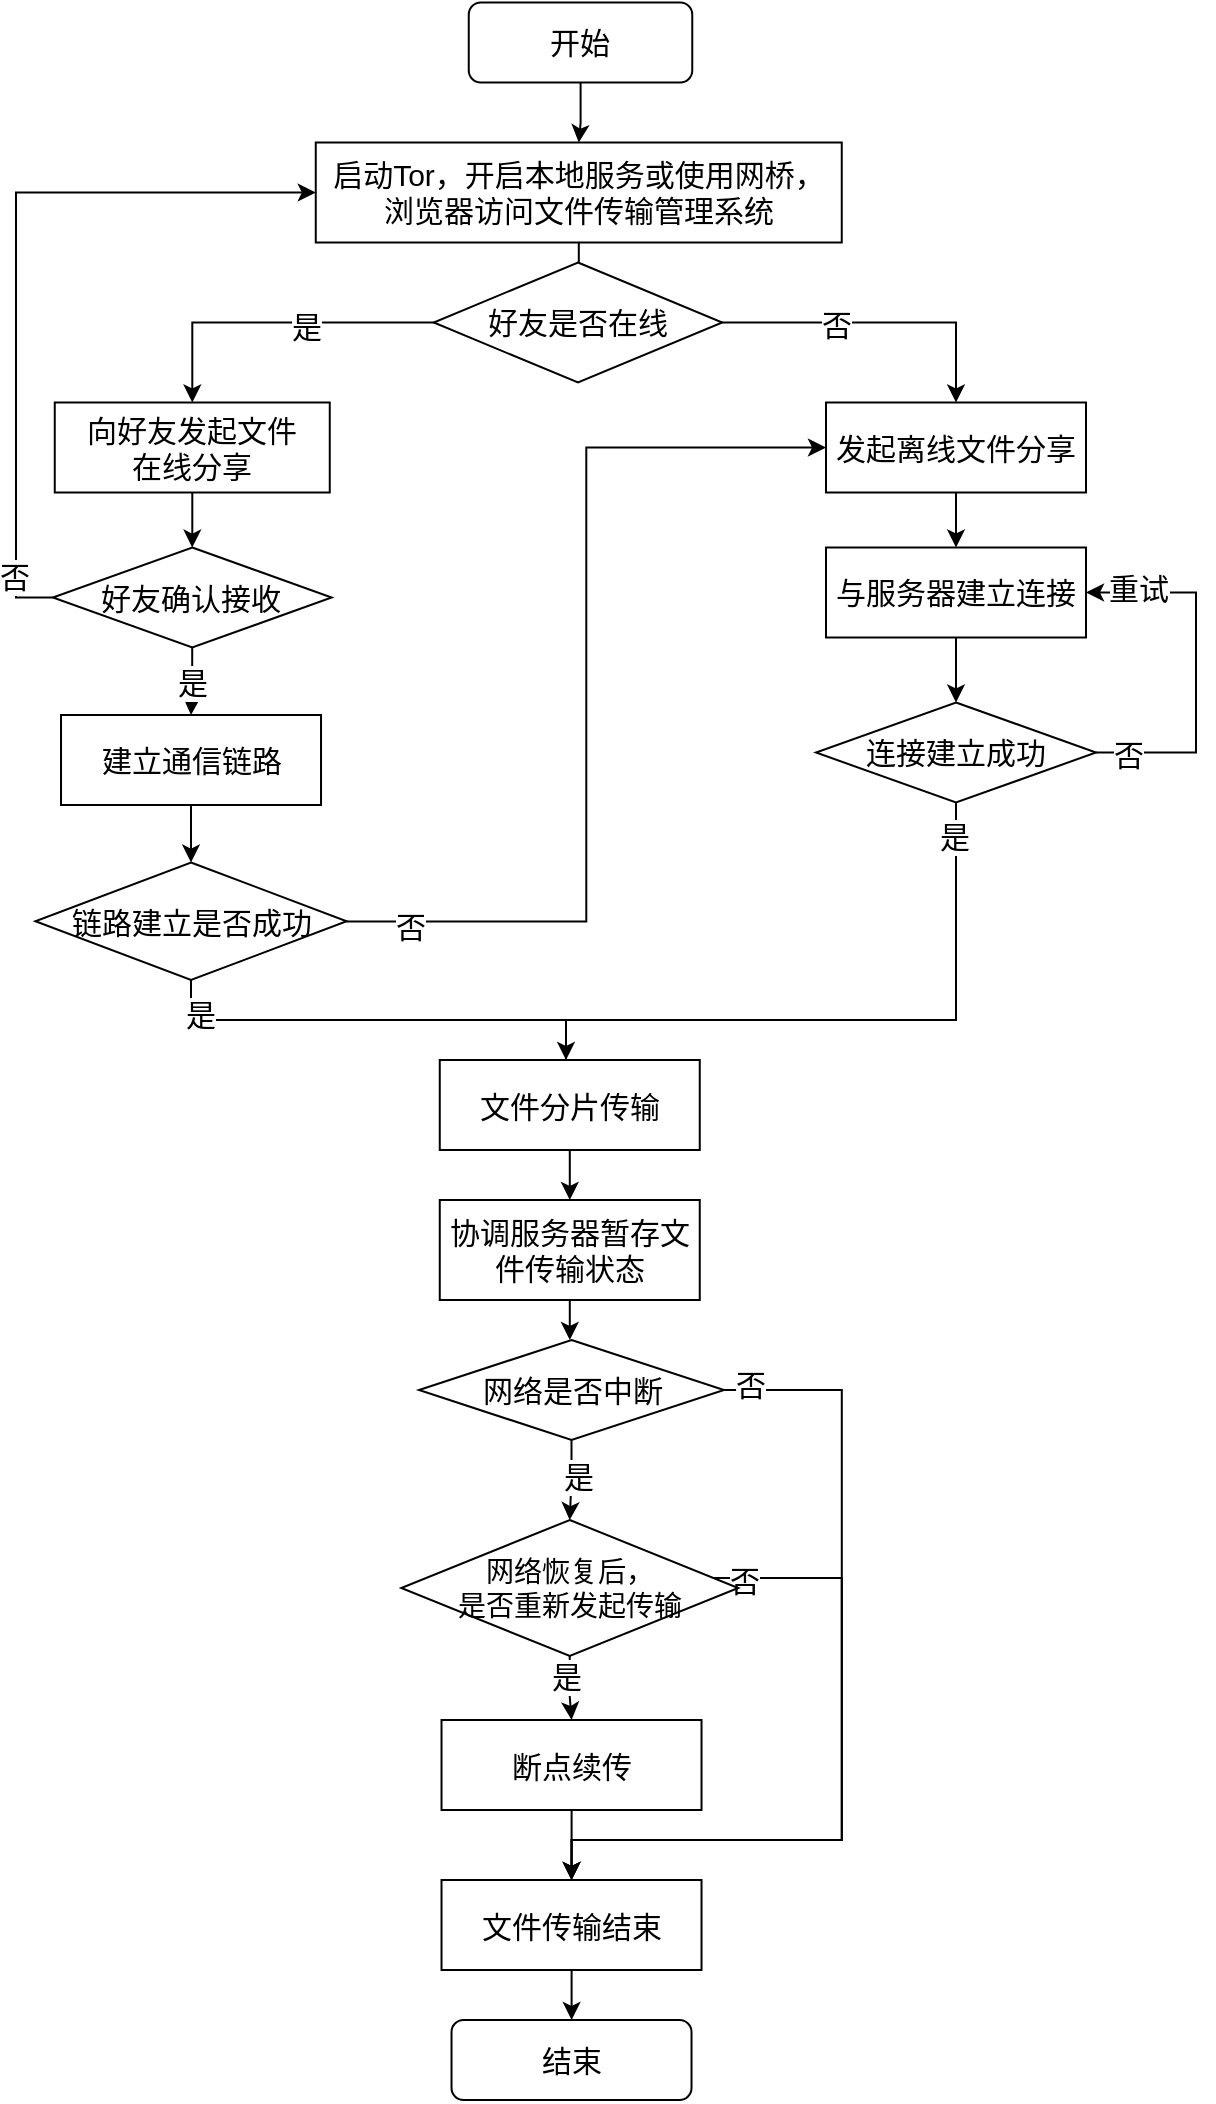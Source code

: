 <mxfile version="14.6.12" type="github">
  <diagram id="kkxicVWJ4khZdMPzZSkg" name="Page-1">
    <mxGraphModel dx="903" dy="589" grid="1" gridSize="10" guides="1" tooltips="1" connect="1" arrows="1" fold="1" page="1" pageScale="1" pageWidth="1654" pageHeight="2336" math="0" shadow="0">
      <root>
        <mxCell id="0" />
        <mxCell id="1" parent="0" />
        <mxCell id="E08MiePJ2XD23bQXPZum-11" value="" style="edgeStyle=orthogonalEdgeStyle;rounded=0;orthogonalLoop=1;jettySize=auto;html=1;fontSize=15;" parent="1" source="E08MiePJ2XD23bQXPZum-1" target="E08MiePJ2XD23bQXPZum-10" edge="1">
          <mxGeometry relative="1" as="geometry" />
        </mxCell>
        <mxCell id="E08MiePJ2XD23bQXPZum-1" value="开始" style="rounded=1;whiteSpace=wrap;html=1;fontSize=15;" parent="1" vertex="1">
          <mxGeometry x="386.38" y="271.25" width="111.75" height="40" as="geometry" />
        </mxCell>
        <mxCell id="E08MiePJ2XD23bQXPZum-73" value="" style="edgeStyle=orthogonalEdgeStyle;rounded=0;orthogonalLoop=1;jettySize=auto;html=1;fontSize=15;" parent="1" source="E08MiePJ2XD23bQXPZum-10" target="E08MiePJ2XD23bQXPZum-12" edge="1">
          <mxGeometry relative="1" as="geometry" />
        </mxCell>
        <mxCell id="E08MiePJ2XD23bQXPZum-10" value="启动Tor，开启本地服务或使用网桥，&lt;br style=&quot;font-size: 15px;&quot;&gt;浏览器访问文件传输管理系统" style="rounded=0;whiteSpace=wrap;html=1;fontSize=15;" parent="1" vertex="1">
          <mxGeometry x="309.88" y="341.25" width="263" height="50" as="geometry" />
        </mxCell>
        <mxCell id="E08MiePJ2XD23bQXPZum-15" value="" style="edgeStyle=orthogonalEdgeStyle;rounded=0;orthogonalLoop=1;jettySize=auto;html=1;fontSize=15;" parent="1" source="E08MiePJ2XD23bQXPZum-12" target="E08MiePJ2XD23bQXPZum-14" edge="1">
          <mxGeometry relative="1" as="geometry" />
        </mxCell>
        <mxCell id="E08MiePJ2XD23bQXPZum-16" value="是" style="edgeLabel;html=1;align=center;verticalAlign=middle;resizable=0;points=[];fontSize=15;" parent="E08MiePJ2XD23bQXPZum-15" vertex="1" connectable="0">
          <mxGeometry x="-0.2" y="1" relative="1" as="geometry">
            <mxPoint as="offset" />
          </mxGeometry>
        </mxCell>
        <mxCell id="E08MiePJ2XD23bQXPZum-19" value="" style="edgeStyle=orthogonalEdgeStyle;rounded=0;orthogonalLoop=1;jettySize=auto;html=1;fontSize=15;entryX=0.5;entryY=0;entryDx=0;entryDy=0;exitX=1;exitY=0.5;exitDx=0;exitDy=0;" parent="1" source="E08MiePJ2XD23bQXPZum-12" target="E08MiePJ2XD23bQXPZum-18" edge="1">
          <mxGeometry relative="1" as="geometry">
            <Array as="points">
              <mxPoint x="630" y="431.25" />
            </Array>
          </mxGeometry>
        </mxCell>
        <mxCell id="E08MiePJ2XD23bQXPZum-20" value="否" style="edgeLabel;html=1;align=center;verticalAlign=middle;resizable=0;points=[];fontSize=15;" parent="E08MiePJ2XD23bQXPZum-19" vertex="1" connectable="0">
          <mxGeometry x="-0.678" y="2" relative="1" as="geometry">
            <mxPoint x="32" y="2" as="offset" />
          </mxGeometry>
        </mxCell>
        <mxCell id="E08MiePJ2XD23bQXPZum-12" value="好友是否在线" style="rhombus;whiteSpace=wrap;html=1;rounded=0;fontSize=15;" parent="1" vertex="1">
          <mxGeometry x="368.88" y="401.25" width="144.25" height="60" as="geometry" />
        </mxCell>
        <mxCell id="E08MiePJ2XD23bQXPZum-22" value="" style="edgeStyle=orthogonalEdgeStyle;rounded=0;orthogonalLoop=1;jettySize=auto;html=1;fontSize=15;" parent="1" source="E08MiePJ2XD23bQXPZum-14" target="E08MiePJ2XD23bQXPZum-21" edge="1">
          <mxGeometry relative="1" as="geometry" />
        </mxCell>
        <mxCell id="E08MiePJ2XD23bQXPZum-14" value="向好友发起文件&lt;br style=&quot;font-size: 15px;&quot;&gt;在线分享" style="rounded=0;whiteSpace=wrap;html=1;fontSize=15;" parent="1" vertex="1">
          <mxGeometry x="179.38" y="471.25" width="137.5" height="45" as="geometry" />
        </mxCell>
        <mxCell id="E08MiePJ2XD23bQXPZum-32" value="" style="edgeStyle=orthogonalEdgeStyle;rounded=0;orthogonalLoop=1;jettySize=auto;html=1;fontSize=15;" parent="1" source="E08MiePJ2XD23bQXPZum-18" target="E08MiePJ2XD23bQXPZum-31" edge="1">
          <mxGeometry relative="1" as="geometry" />
        </mxCell>
        <mxCell id="E08MiePJ2XD23bQXPZum-18" value="发起离线文件分享" style="whiteSpace=wrap;html=1;rounded=0;fontSize=15;" parent="1" vertex="1">
          <mxGeometry x="565" y="471.25" width="130" height="45" as="geometry" />
        </mxCell>
        <mxCell id="E08MiePJ2XD23bQXPZum-24" value="是" style="edgeStyle=orthogonalEdgeStyle;rounded=0;orthogonalLoop=1;jettySize=auto;html=1;fontSize=15;" parent="1" source="E08MiePJ2XD23bQXPZum-21" target="E08MiePJ2XD23bQXPZum-23" edge="1">
          <mxGeometry relative="1" as="geometry" />
        </mxCell>
        <mxCell id="E08MiePJ2XD23bQXPZum-67" style="edgeStyle=orthogonalEdgeStyle;rounded=0;orthogonalLoop=1;jettySize=auto;html=1;fontSize=15;entryX=0;entryY=0.5;entryDx=0;entryDy=0;" parent="1" source="E08MiePJ2XD23bQXPZum-21" target="E08MiePJ2XD23bQXPZum-10" edge="1">
          <mxGeometry relative="1" as="geometry">
            <mxPoint x="180" y="331.25" as="targetPoint" />
            <Array as="points">
              <mxPoint x="160" y="569" />
              <mxPoint x="160" y="366" />
            </Array>
          </mxGeometry>
        </mxCell>
        <mxCell id="E08MiePJ2XD23bQXPZum-68" value="否" style="edgeLabel;html=1;align=center;verticalAlign=middle;resizable=0;points=[];fontSize=15;" parent="E08MiePJ2XD23bQXPZum-67" vertex="1" connectable="0">
          <mxGeometry x="-0.839" y="1" relative="1" as="geometry">
            <mxPoint as="offset" />
          </mxGeometry>
        </mxCell>
        <mxCell id="E08MiePJ2XD23bQXPZum-21" value="好友确认接收" style="rhombus;whiteSpace=wrap;html=1;rounded=0;fontSize=15;" parent="1" vertex="1">
          <mxGeometry x="178.45" y="543.75" width="139.37" height="50" as="geometry" />
        </mxCell>
        <mxCell id="E08MiePJ2XD23bQXPZum-26" value="" style="edgeStyle=orthogonalEdgeStyle;rounded=0;orthogonalLoop=1;jettySize=auto;html=1;fontSize=15;" parent="1" source="E08MiePJ2XD23bQXPZum-23" target="E08MiePJ2XD23bQXPZum-25" edge="1">
          <mxGeometry relative="1" as="geometry" />
        </mxCell>
        <mxCell id="E08MiePJ2XD23bQXPZum-23" value="建立通信链路" style="whiteSpace=wrap;html=1;rounded=0;fontSize=15;" parent="1" vertex="1">
          <mxGeometry x="182.51" y="627.5" width="130" height="45" as="geometry" />
        </mxCell>
        <mxCell id="E08MiePJ2XD23bQXPZum-27" style="edgeStyle=orthogonalEdgeStyle;rounded=0;orthogonalLoop=1;jettySize=auto;html=1;entryX=0;entryY=0.5;entryDx=0;entryDy=0;fontSize=15;" parent="1" source="E08MiePJ2XD23bQXPZum-25" target="E08MiePJ2XD23bQXPZum-18" edge="1">
          <mxGeometry relative="1" as="geometry" />
        </mxCell>
        <mxCell id="E08MiePJ2XD23bQXPZum-28" value="否" style="edgeLabel;html=1;align=center;verticalAlign=middle;resizable=0;points=[];fontSize=15;" parent="E08MiePJ2XD23bQXPZum-27" vertex="1" connectable="0">
          <mxGeometry x="-0.866" y="-2" relative="1" as="geometry">
            <mxPoint as="offset" />
          </mxGeometry>
        </mxCell>
        <mxCell id="E08MiePJ2XD23bQXPZum-45" value="" style="edgeStyle=orthogonalEdgeStyle;rounded=0;orthogonalLoop=1;jettySize=auto;html=1;fontSize=15;" parent="1" source="E08MiePJ2XD23bQXPZum-25" edge="1">
          <mxGeometry relative="1" as="geometry">
            <mxPoint x="435" y="820" as="targetPoint" />
            <Array as="points">
              <mxPoint x="248" y="780" />
              <mxPoint x="435" y="780" />
            </Array>
          </mxGeometry>
        </mxCell>
        <mxCell id="E08MiePJ2XD23bQXPZum-49" value="是" style="edgeLabel;html=1;align=center;verticalAlign=middle;resizable=0;points=[];fontSize=15;" parent="E08MiePJ2XD23bQXPZum-45" vertex="1" connectable="0">
          <mxGeometry x="-0.865" y="4" relative="1" as="geometry">
            <mxPoint as="offset" />
          </mxGeometry>
        </mxCell>
        <mxCell id="E08MiePJ2XD23bQXPZum-25" value="链路建立是否成功" style="rhombus;whiteSpace=wrap;html=1;rounded=0;fontSize=15;" parent="1" vertex="1">
          <mxGeometry x="169.69" y="701.25" width="155.63" height="58.75" as="geometry" />
        </mxCell>
        <mxCell id="E08MiePJ2XD23bQXPZum-70" value="" style="edgeStyle=orthogonalEdgeStyle;rounded=0;orthogonalLoop=1;jettySize=auto;html=1;fontSize=15;" parent="1" source="E08MiePJ2XD23bQXPZum-29" target="E08MiePJ2XD23bQXPZum-69" edge="1">
          <mxGeometry relative="1" as="geometry" />
        </mxCell>
        <mxCell id="E08MiePJ2XD23bQXPZum-29" value="文件分片传输" style="whiteSpace=wrap;html=1;rounded=0;fontSize=15;" parent="1" vertex="1">
          <mxGeometry x="371.88" y="800" width="130" height="45" as="geometry" />
        </mxCell>
        <mxCell id="E08MiePJ2XD23bQXPZum-34" value="" style="edgeStyle=orthogonalEdgeStyle;rounded=0;orthogonalLoop=1;jettySize=auto;html=1;fontSize=15;" parent="1" source="E08MiePJ2XD23bQXPZum-31" target="E08MiePJ2XD23bQXPZum-33" edge="1">
          <mxGeometry relative="1" as="geometry" />
        </mxCell>
        <mxCell id="E08MiePJ2XD23bQXPZum-31" value="与服务器建立连接" style="whiteSpace=wrap;html=1;rounded=0;fontSize=15;" parent="1" vertex="1">
          <mxGeometry x="565" y="543.75" width="130" height="45" as="geometry" />
        </mxCell>
        <mxCell id="E08MiePJ2XD23bQXPZum-35" style="edgeStyle=orthogonalEdgeStyle;rounded=0;orthogonalLoop=1;jettySize=auto;html=1;entryX=1;entryY=0.5;entryDx=0;entryDy=0;fontSize=15;" parent="1" source="E08MiePJ2XD23bQXPZum-33" target="E08MiePJ2XD23bQXPZum-31" edge="1">
          <mxGeometry relative="1" as="geometry">
            <Array as="points">
              <mxPoint x="750" y="646.25" />
              <mxPoint x="750" y="566.25" />
            </Array>
          </mxGeometry>
        </mxCell>
        <mxCell id="E08MiePJ2XD23bQXPZum-36" value="否" style="edgeLabel;html=1;align=center;verticalAlign=middle;resizable=0;points=[];fontSize=15;" parent="E08MiePJ2XD23bQXPZum-35" vertex="1" connectable="0">
          <mxGeometry x="-0.826" relative="1" as="geometry">
            <mxPoint as="offset" />
          </mxGeometry>
        </mxCell>
        <mxCell id="E08MiePJ2XD23bQXPZum-37" value="重试" style="edgeLabel;html=1;align=center;verticalAlign=middle;resizable=0;points=[];fontSize=15;" parent="E08MiePJ2XD23bQXPZum-35" vertex="1" connectable="0">
          <mxGeometry x="0.723" y="-3" relative="1" as="geometry">
            <mxPoint as="offset" />
          </mxGeometry>
        </mxCell>
        <mxCell id="E08MiePJ2XD23bQXPZum-48" style="edgeStyle=orthogonalEdgeStyle;rounded=0;orthogonalLoop=1;jettySize=auto;html=1;fontSize=15;" parent="1" source="E08MiePJ2XD23bQXPZum-33" edge="1">
          <mxGeometry relative="1" as="geometry">
            <mxPoint x="435" y="800" as="targetPoint" />
            <Array as="points">
              <mxPoint x="630" y="780" />
              <mxPoint x="435" y="780" />
            </Array>
          </mxGeometry>
        </mxCell>
        <mxCell id="E08MiePJ2XD23bQXPZum-50" value="是" style="edgeLabel;html=1;align=center;verticalAlign=middle;resizable=0;points=[];fontSize=15;" parent="E08MiePJ2XD23bQXPZum-48" vertex="1" connectable="0">
          <mxGeometry x="-0.899" y="-1" relative="1" as="geometry">
            <mxPoint as="offset" />
          </mxGeometry>
        </mxCell>
        <mxCell id="E08MiePJ2XD23bQXPZum-33" value="连接建立成功" style="rhombus;whiteSpace=wrap;html=1;rounded=0;fontSize=15;" parent="1" vertex="1">
          <mxGeometry x="560" y="621.25" width="140" height="50" as="geometry" />
        </mxCell>
        <mxCell id="E08MiePJ2XD23bQXPZum-59" style="edgeStyle=orthogonalEdgeStyle;rounded=0;orthogonalLoop=1;jettySize=auto;html=1;entryX=0.5;entryY=0;entryDx=0;entryDy=0;fontSize=15;" parent="1" source="E08MiePJ2XD23bQXPZum-41" target="E08MiePJ2XD23bQXPZum-56" edge="1">
          <mxGeometry relative="1" as="geometry">
            <Array as="points">
              <mxPoint x="572.88" y="965" />
              <mxPoint x="572.88" y="1190" />
              <mxPoint x="437.88" y="1190" />
            </Array>
          </mxGeometry>
        </mxCell>
        <mxCell id="E08MiePJ2XD23bQXPZum-60" value="否" style="edgeLabel;html=1;align=center;verticalAlign=middle;resizable=0;points=[];fontSize=15;" parent="E08MiePJ2XD23bQXPZum-59" vertex="1" connectable="0">
          <mxGeometry x="-0.944" y="3" relative="1" as="geometry">
            <mxPoint as="offset" />
          </mxGeometry>
        </mxCell>
        <mxCell id="E08MiePJ2XD23bQXPZum-74" value="" style="edgeStyle=orthogonalEdgeStyle;rounded=0;orthogonalLoop=1;jettySize=auto;html=1;fontSize=15;" parent="1" source="E08MiePJ2XD23bQXPZum-41" target="E08MiePJ2XD23bQXPZum-52" edge="1">
          <mxGeometry relative="1" as="geometry" />
        </mxCell>
        <mxCell id="E08MiePJ2XD23bQXPZum-75" value="是" style="edgeLabel;html=1;align=center;verticalAlign=middle;resizable=0;points=[];fontSize=15;" parent="E08MiePJ2XD23bQXPZum-74" vertex="1" connectable="0">
          <mxGeometry x="-0.15" y="3" relative="1" as="geometry">
            <mxPoint as="offset" />
          </mxGeometry>
        </mxCell>
        <mxCell id="E08MiePJ2XD23bQXPZum-41" value="网络是否中断" style="rhombus;whiteSpace=wrap;html=1;rounded=0;fontSize=15;" parent="1" vertex="1">
          <mxGeometry x="361.51" y="940" width="152.5" height="50" as="geometry" />
        </mxCell>
        <mxCell id="E08MiePJ2XD23bQXPZum-55" value="" style="edgeStyle=orthogonalEdgeStyle;rounded=0;orthogonalLoop=1;jettySize=auto;html=1;fontSize=15;" parent="1" source="E08MiePJ2XD23bQXPZum-52" target="E08MiePJ2XD23bQXPZum-54" edge="1">
          <mxGeometry relative="1" as="geometry" />
        </mxCell>
        <mxCell id="E08MiePJ2XD23bQXPZum-58" value="是" style="edgeLabel;html=1;align=center;verticalAlign=middle;resizable=0;points=[];fontSize=15;" parent="E08MiePJ2XD23bQXPZum-55" vertex="1" connectable="0">
          <mxGeometry x="-0.4" y="-2" relative="1" as="geometry">
            <mxPoint as="offset" />
          </mxGeometry>
        </mxCell>
        <mxCell id="E08MiePJ2XD23bQXPZum-62" style="edgeStyle=orthogonalEdgeStyle;rounded=0;orthogonalLoop=1;jettySize=auto;html=1;entryX=0.5;entryY=0;entryDx=0;entryDy=0;fontSize=15;" parent="1" source="E08MiePJ2XD23bQXPZum-52" target="E08MiePJ2XD23bQXPZum-56" edge="1">
          <mxGeometry relative="1" as="geometry">
            <Array as="points">
              <mxPoint x="572.88" y="1059" />
              <mxPoint x="572.88" y="1190" />
              <mxPoint x="437.88" y="1190" />
            </Array>
          </mxGeometry>
        </mxCell>
        <mxCell id="E08MiePJ2XD23bQXPZum-63" value="否" style="edgeLabel;html=1;align=center;verticalAlign=middle;resizable=0;points=[];fontSize=15;" parent="E08MiePJ2XD23bQXPZum-62" vertex="1" connectable="0">
          <mxGeometry x="-0.92" y="-1" relative="1" as="geometry">
            <mxPoint x="1" as="offset" />
          </mxGeometry>
        </mxCell>
        <mxCell id="E08MiePJ2XD23bQXPZum-52" value="&lt;p&gt;&lt;span style=&quot;font-size: 14px&quot;&gt;网络恢复后，&lt;br&gt;&lt;/span&gt;&lt;span style=&quot;font-size: 14px&quot;&gt;是否重新发起传输&lt;/span&gt;&lt;/p&gt;" style="rhombus;whiteSpace=wrap;html=1;rounded=0;fontSize=14;" parent="1" vertex="1">
          <mxGeometry x="352.64" y="1030" width="168.49" height="68" as="geometry" />
        </mxCell>
        <mxCell id="E08MiePJ2XD23bQXPZum-57" value="" style="edgeStyle=orthogonalEdgeStyle;rounded=0;orthogonalLoop=1;jettySize=auto;html=1;fontSize=15;" parent="1" source="E08MiePJ2XD23bQXPZum-54" target="E08MiePJ2XD23bQXPZum-56" edge="1">
          <mxGeometry relative="1" as="geometry" />
        </mxCell>
        <mxCell id="E08MiePJ2XD23bQXPZum-54" value="断点续传" style="whiteSpace=wrap;html=1;rounded=0;fontSize=15;" parent="1" vertex="1">
          <mxGeometry x="372.76" y="1130" width="130" height="45" as="geometry" />
        </mxCell>
        <mxCell id="E08MiePJ2XD23bQXPZum-65" value="" style="edgeStyle=orthogonalEdgeStyle;rounded=0;orthogonalLoop=1;jettySize=auto;html=1;fontSize=15;" parent="1" source="E08MiePJ2XD23bQXPZum-56" target="E08MiePJ2XD23bQXPZum-64" edge="1">
          <mxGeometry relative="1" as="geometry" />
        </mxCell>
        <mxCell id="E08MiePJ2XD23bQXPZum-56" value="文件传输结束" style="whiteSpace=wrap;html=1;rounded=0;fontSize=15;" parent="1" vertex="1">
          <mxGeometry x="372.76" y="1210" width="130" height="45" as="geometry" />
        </mxCell>
        <mxCell id="E08MiePJ2XD23bQXPZum-64" value="结束" style="rounded=1;whiteSpace=wrap;html=1;fontSize=15;" parent="1" vertex="1">
          <mxGeometry x="377.76" y="1280" width="120" height="40" as="geometry" />
        </mxCell>
        <mxCell id="E08MiePJ2XD23bQXPZum-71" value="" style="edgeStyle=orthogonalEdgeStyle;rounded=0;orthogonalLoop=1;jettySize=auto;html=1;fontSize=15;" parent="1" source="E08MiePJ2XD23bQXPZum-69" target="E08MiePJ2XD23bQXPZum-41" edge="1">
          <mxGeometry relative="1" as="geometry" />
        </mxCell>
        <mxCell id="E08MiePJ2XD23bQXPZum-69" value="协调服务器暂存文件传输状态" style="whiteSpace=wrap;html=1;rounded=0;fontSize=15;" parent="1" vertex="1">
          <mxGeometry x="371.88" y="870" width="130" height="50" as="geometry" />
        </mxCell>
      </root>
    </mxGraphModel>
  </diagram>
</mxfile>
